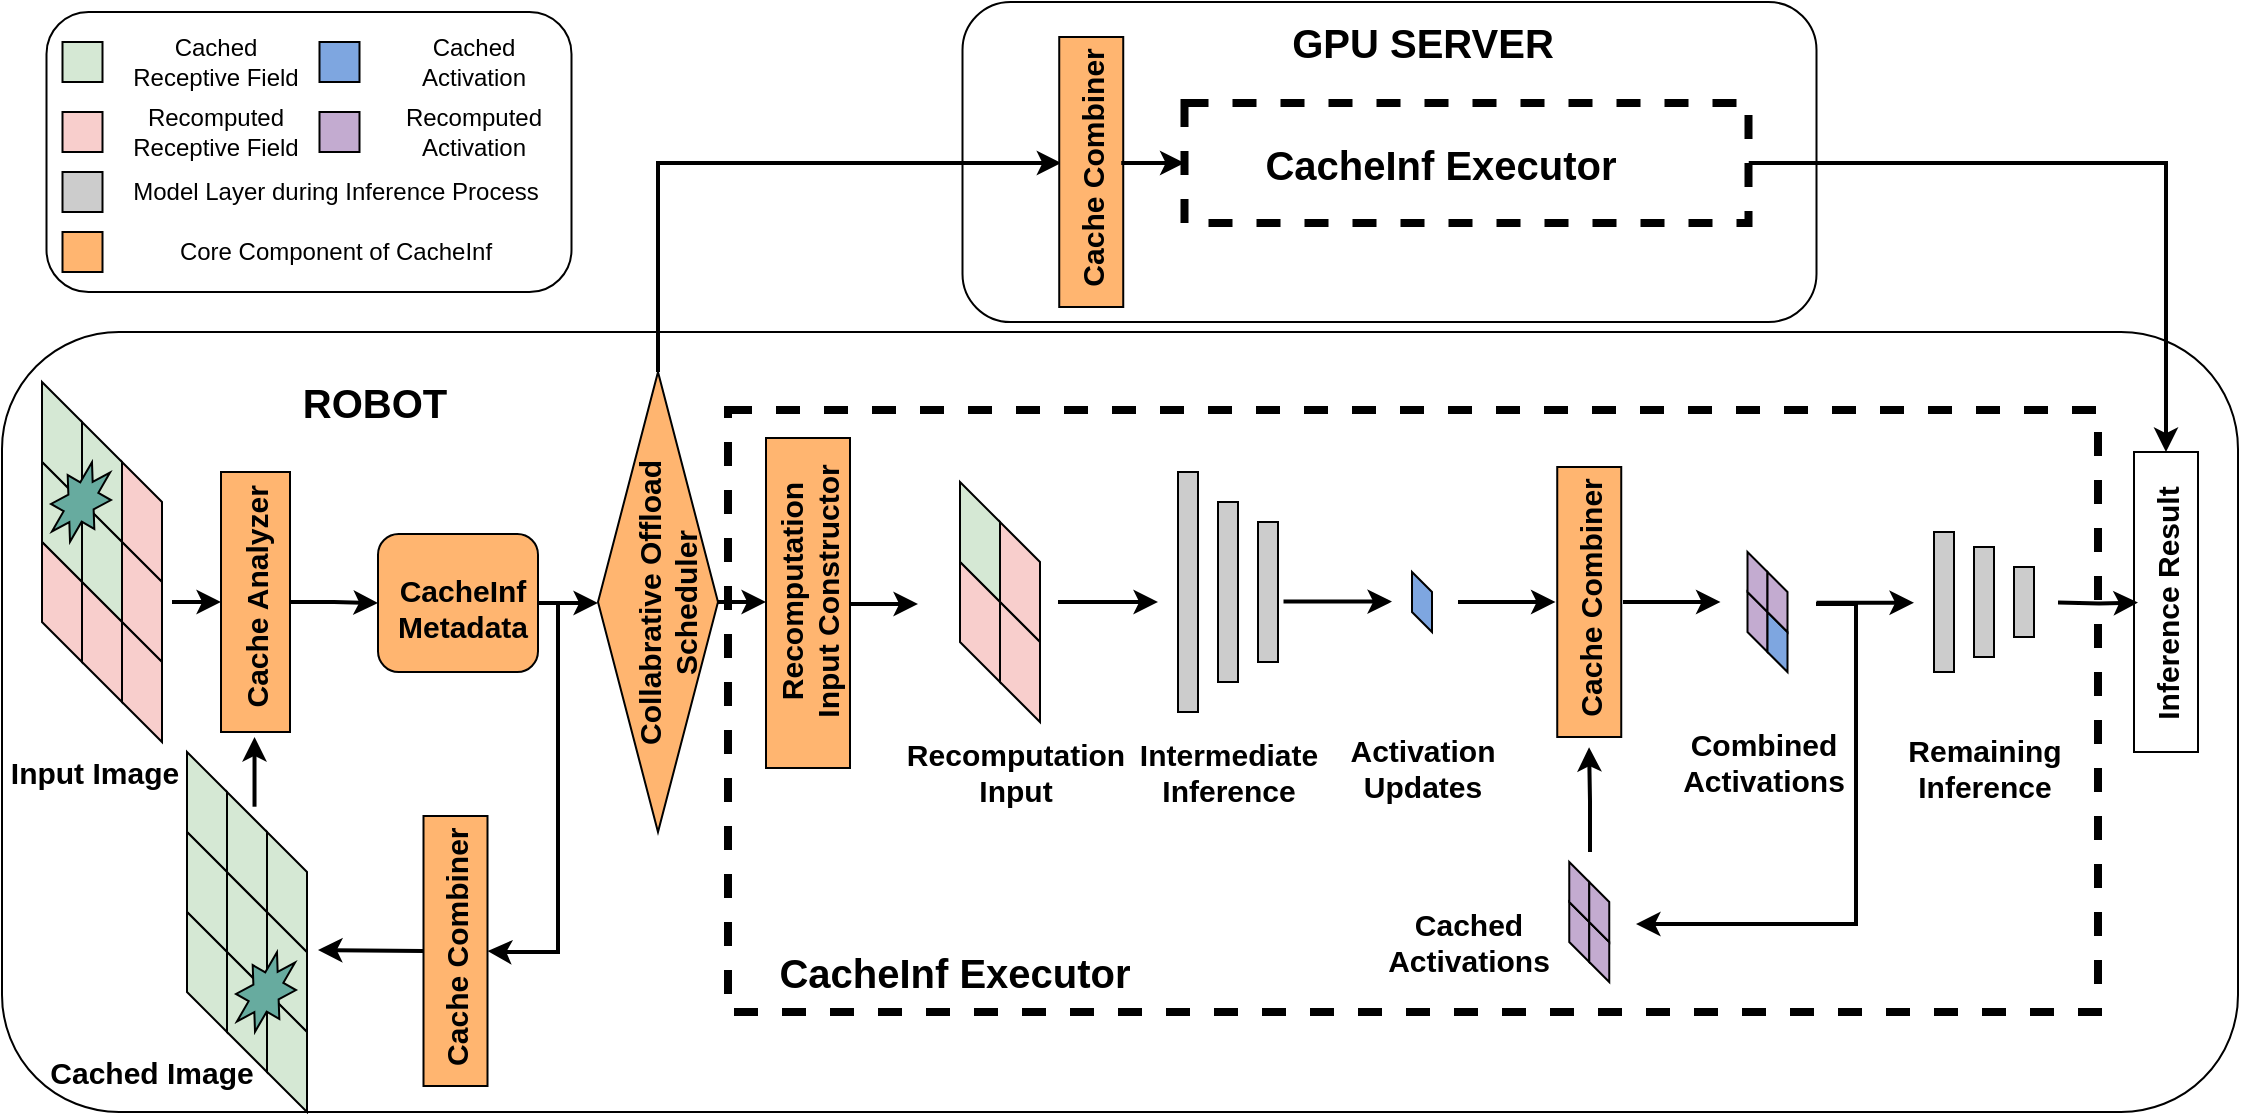 <mxfile version="24.8.1">
  <diagram name="第 1 页" id="CsyrJfl29s9d7gs8j59t">
    <mxGraphModel dx="1841" dy="990" grid="1" gridSize="10" guides="1" tooltips="1" connect="1" arrows="1" fold="1" page="1" pageScale="1" pageWidth="827" pageHeight="1169" math="0" shadow="0">
      <root>
        <mxCell id="0" />
        <mxCell id="1" parent="0" />
        <mxCell id="HTVJt9KxL0Byug9yU5Ul-169" value="" style="rounded=1;whiteSpace=wrap;html=1;" parent="1" vertex="1">
          <mxGeometry x="292" y="270" width="1118" height="390" as="geometry" />
        </mxCell>
        <mxCell id="LXEC9i3f_x69Kuti_juD-30" value="" style="whiteSpace=wrap;html=1;strokeWidth=4;dashed=1;" parent="1" vertex="1">
          <mxGeometry x="655" y="309" width="685" height="301" as="geometry" />
        </mxCell>
        <mxCell id="LXEC9i3f_x69Kuti_juD-16" style="edgeStyle=orthogonalEdgeStyle;rounded=0;orthogonalLoop=1;jettySize=auto;html=1;exitX=1;exitY=0.5;exitDx=0;exitDy=0;entryX=0;entryY=0.5;entryDx=0;entryDy=0;strokeWidth=2;" parent="1" source="LXEC9i3f_x69Kuti_juD-14" target="HTVJt9KxL0Byug9yU5Ul-55" edge="1">
          <mxGeometry relative="1" as="geometry" />
        </mxCell>
        <mxCell id="LXEC9i3f_x69Kuti_juD-17" style="edgeStyle=orthogonalEdgeStyle;rounded=0;orthogonalLoop=1;jettySize=auto;html=1;exitX=1;exitY=0.5;exitDx=0;exitDy=0;entryX=1;entryY=0.5;entryDx=0;entryDy=0;strokeWidth=2;" parent="1" source="LXEC9i3f_x69Kuti_juD-14" target="LXEC9i3f_x69Kuti_juD-4" edge="1">
          <mxGeometry relative="1" as="geometry">
            <Array as="points">
              <mxPoint x="570" y="406" />
              <mxPoint x="570" y="580" />
              <mxPoint x="544" y="580" />
            </Array>
          </mxGeometry>
        </mxCell>
        <mxCell id="LXEC9i3f_x69Kuti_juD-14" value="" style="whiteSpace=wrap;html=1;fillColor=#FFB570;rounded=1;" parent="1" vertex="1">
          <mxGeometry x="480" y="371" width="80" height="69" as="geometry" />
        </mxCell>
        <mxCell id="HTVJt9KxL0Byug9yU5Ul-193" value="" style="rounded=1;whiteSpace=wrap;html=1;" parent="1" vertex="1">
          <mxGeometry x="314.25" y="110" width="262.5" height="140" as="geometry" />
        </mxCell>
        <mxCell id="HTVJt9KxL0Byug9yU5Ul-5" value="" style="shape=parallelogram;perimeter=parallelogramPerimeter;whiteSpace=wrap;html=1;fixedSize=1;rotation=90;size=20;fillColor=#D5E8D4;gradientColor=none;" parent="1" vertex="1">
          <mxGeometry x="292" y="315" width="60" height="20" as="geometry" />
        </mxCell>
        <mxCell id="HTVJt9KxL0Byug9yU5Ul-6" value="" style="shape=parallelogram;perimeter=parallelogramPerimeter;whiteSpace=wrap;html=1;fixedSize=1;rotation=90;size=20;fillColor=#D5E8D4;gradientColor=none;" parent="1" vertex="1">
          <mxGeometry x="312" y="335" width="60" height="20" as="geometry" />
        </mxCell>
        <mxCell id="HTVJt9KxL0Byug9yU5Ul-7" value="" style="shape=parallelogram;perimeter=parallelogramPerimeter;whiteSpace=wrap;html=1;fixedSize=1;rotation=90;size=20;fillColor=#F8CECC;" parent="1" vertex="1">
          <mxGeometry x="332" y="355" width="60" height="20" as="geometry" />
        </mxCell>
        <mxCell id="HTVJt9KxL0Byug9yU5Ul-8" value="" style="shape=parallelogram;perimeter=parallelogramPerimeter;whiteSpace=wrap;html=1;fixedSize=1;rotation=90;size=20;fillColor=#F8CECC;" parent="1" vertex="1">
          <mxGeometry x="332" y="395" width="60" height="20" as="geometry" />
        </mxCell>
        <mxCell id="HTVJt9KxL0Byug9yU5Ul-9" value="" style="shape=parallelogram;perimeter=parallelogramPerimeter;whiteSpace=wrap;html=1;fixedSize=1;rotation=90;size=20;fillColor=#D5E8D4;gradientColor=none;" parent="1" vertex="1">
          <mxGeometry x="312" y="375" width="60" height="20" as="geometry" />
        </mxCell>
        <mxCell id="HTVJt9KxL0Byug9yU5Ul-10" value="" style="shape=parallelogram;perimeter=parallelogramPerimeter;whiteSpace=wrap;html=1;fixedSize=1;rotation=90;size=20;fillColor=#D5E8D4;gradientColor=none;" parent="1" vertex="1">
          <mxGeometry x="292" y="355" width="60" height="20" as="geometry" />
        </mxCell>
        <mxCell id="HTVJt9KxL0Byug9yU5Ul-11" value="" style="shape=parallelogram;perimeter=parallelogramPerimeter;whiteSpace=wrap;html=1;fixedSize=1;rotation=90;size=20;fillColor=#F8CECC;" parent="1" vertex="1">
          <mxGeometry x="292" y="395" width="60" height="20" as="geometry" />
        </mxCell>
        <mxCell id="HTVJt9KxL0Byug9yU5Ul-12" value="" style="shape=parallelogram;perimeter=parallelogramPerimeter;whiteSpace=wrap;html=1;fixedSize=1;rotation=90;size=20;fillColor=#F8CECC;" parent="1" vertex="1">
          <mxGeometry x="312" y="415" width="60" height="20" as="geometry" />
        </mxCell>
        <mxCell id="HTVJt9KxL0Byug9yU5Ul-13" value="" style="shape=parallelogram;perimeter=parallelogramPerimeter;whiteSpace=wrap;html=1;fixedSize=1;rotation=90;size=20;fillColor=#F8CECC;" parent="1" vertex="1">
          <mxGeometry x="332" y="435" width="60" height="20" as="geometry" />
        </mxCell>
        <mxCell id="HTVJt9KxL0Byug9yU5Ul-18" value="" style="verticalLabelPosition=bottom;verticalAlign=top;html=1;shape=mxgraph.basic.8_point_star;rotation=30;fillColor=#67AB9F;" parent="1" vertex="1">
          <mxGeometry x="319" y="335" width="25" height="40" as="geometry" />
        </mxCell>
        <mxCell id="HTVJt9KxL0Byug9yU5Ul-19" value="" style="shape=parallelogram;perimeter=parallelogramPerimeter;whiteSpace=wrap;html=1;fixedSize=1;rotation=90;size=20;fillColor=#D5E8D4;gradientColor=none;" parent="1" vertex="1">
          <mxGeometry x="384.5" y="560" width="60" height="20" as="geometry" />
        </mxCell>
        <mxCell id="HTVJt9KxL0Byug9yU5Ul-20" value="" style="shape=parallelogram;perimeter=parallelogramPerimeter;whiteSpace=wrap;html=1;fixedSize=1;rotation=90;size=20;fillColor=#D5E8D4;gradientColor=none;" parent="1" vertex="1">
          <mxGeometry x="404.5" y="580" width="60" height="20" as="geometry" />
        </mxCell>
        <mxCell id="HTVJt9KxL0Byug9yU5Ul-23" value="" style="shape=parallelogram;perimeter=parallelogramPerimeter;whiteSpace=wrap;html=1;fixedSize=1;rotation=90;size=20;fillColor=#D5E8D4;gradientColor=none;" parent="1" vertex="1">
          <mxGeometry x="404.5" y="620" width="60" height="20" as="geometry" />
        </mxCell>
        <mxCell id="HTVJt9KxL0Byug9yU5Ul-24" value="" style="shape=parallelogram;perimeter=parallelogramPerimeter;whiteSpace=wrap;html=1;fixedSize=1;rotation=90;size=20;fillColor=#D5E8D4;gradientColor=none;" parent="1" vertex="1">
          <mxGeometry x="384.5" y="600" width="60" height="20" as="geometry" />
        </mxCell>
        <mxCell id="HTVJt9KxL0Byug9yU5Ul-28" value="" style="verticalLabelPosition=bottom;verticalAlign=top;html=1;shape=mxgraph.basic.8_point_star;rotation=30;fillColor=#67AB9F;" parent="1" vertex="1">
          <mxGeometry x="411.5" y="580" width="25" height="40" as="geometry" />
        </mxCell>
        <mxCell id="HTVJt9KxL0Byug9yU5Ul-29" value="" style="shape=parallelogram;perimeter=parallelogramPerimeter;whiteSpace=wrap;html=1;fixedSize=1;rotation=90;size=20;fillColor=#D5E8D4;gradientColor=none;" parent="1" vertex="1">
          <mxGeometry x="404.5" y="540" width="60" height="20" as="geometry" />
        </mxCell>
        <mxCell id="HTVJt9KxL0Byug9yU5Ul-30" value="" style="shape=parallelogram;perimeter=parallelogramPerimeter;whiteSpace=wrap;html=1;fixedSize=1;rotation=90;size=20;fillColor=#D5E8D4;gradientColor=none;" parent="1" vertex="1">
          <mxGeometry x="384.5" y="520" width="60" height="20" as="geometry" />
        </mxCell>
        <mxCell id="HTVJt9KxL0Byug9yU5Ul-31" value="" style="shape=parallelogram;perimeter=parallelogramPerimeter;whiteSpace=wrap;html=1;fixedSize=1;rotation=90;size=20;fillColor=#D5E8D4;gradientColor=none;" parent="1" vertex="1">
          <mxGeometry x="364.5" y="500" width="60" height="20" as="geometry" />
        </mxCell>
        <mxCell id="HTVJt9KxL0Byug9yU5Ul-32" value="" style="shape=parallelogram;perimeter=parallelogramPerimeter;whiteSpace=wrap;html=1;fixedSize=1;rotation=90;size=20;fillColor=#D5E8D4;gradientColor=none;" parent="1" vertex="1">
          <mxGeometry x="364.5" y="540" width="60" height="20" as="geometry" />
        </mxCell>
        <mxCell id="HTVJt9KxL0Byug9yU5Ul-34" value="" style="shape=parallelogram;perimeter=parallelogramPerimeter;whiteSpace=wrap;html=1;fixedSize=1;rotation=90;size=20;fillColor=#D5E8D4;gradientColor=none;" parent="1" vertex="1">
          <mxGeometry x="364.5" y="580" width="60" height="20" as="geometry" />
        </mxCell>
        <mxCell id="HTVJt9KxL0Byug9yU5Ul-40" style="edgeStyle=orthogonalEdgeStyle;rounded=0;orthogonalLoop=1;jettySize=auto;html=1;exitX=0;exitY=0.5;exitDx=0;exitDy=0;startArrow=classic;startFill=1;endArrow=none;endFill=0;strokeWidth=2;" parent="1" source="HTVJt9KxL0Byug9yU5Ul-37" edge="1">
          <mxGeometry relative="1" as="geometry">
            <mxPoint x="402.5" y="404.9" as="sourcePoint" />
            <mxPoint x="377" y="404.9" as="targetPoint" />
          </mxGeometry>
        </mxCell>
        <mxCell id="HTVJt9KxL0Byug9yU5Ul-37" value="" style="rounded=0;whiteSpace=wrap;html=1;fillColor=#FFB570;" parent="1" vertex="1">
          <mxGeometry x="401.5" y="340" width="34.5" height="130" as="geometry" />
        </mxCell>
        <mxCell id="LXEC9i3f_x69Kuti_juD-15" style="edgeStyle=orthogonalEdgeStyle;rounded=0;orthogonalLoop=1;jettySize=auto;html=1;exitX=1;exitY=0.5;exitDx=0;exitDy=0;entryX=0;entryY=0.5;entryDx=0;entryDy=0;strokeWidth=2;" parent="1" source="HTVJt9KxL0Byug9yU5Ul-37" target="LXEC9i3f_x69Kuti_juD-14" edge="1">
          <mxGeometry relative="1" as="geometry" />
        </mxCell>
        <mxCell id="HTVJt9KxL0Byug9yU5Ul-38" value="&lt;font size=&quot;1&quot; style=&quot;&quot;&gt;&lt;b style=&quot;font-size: 15px;&quot;&gt;&amp;nbsp;Cache Analyzer&lt;/b&gt;&lt;/font&gt;" style="text;html=1;align=center;verticalAlign=middle;whiteSpace=wrap;rounded=0;rotation=-90;" parent="1" vertex="1">
          <mxGeometry x="357.5" y="390" width="122.5" height="30" as="geometry" />
        </mxCell>
        <mxCell id="HTVJt9KxL0Byug9yU5Ul-41" value="&lt;font style=&quot;font-size: 15px;&quot;&gt;&lt;b&gt;Input Image&lt;/b&gt;&lt;/font&gt;" style="text;html=1;align=center;verticalAlign=middle;whiteSpace=wrap;rounded=0;" parent="1" vertex="1">
          <mxGeometry x="295" y="475" width="87" height="30" as="geometry" />
        </mxCell>
        <mxCell id="HTVJt9KxL0Byug9yU5Ul-42" value="&lt;font style=&quot;font-size: 15px;&quot;&gt;&lt;b&gt;Cached Image&lt;/b&gt;&lt;/font&gt;" style="text;html=1;align=center;verticalAlign=middle;whiteSpace=wrap;rounded=0;" parent="1" vertex="1">
          <mxGeometry x="311.5" y="625" width="110" height="30" as="geometry" />
        </mxCell>
        <mxCell id="HTVJt9KxL0Byug9yU5Ul-49" value="&lt;span style=&quot;font-size: 15px;&quot;&gt;&lt;b&gt;CacheInf Metadata&lt;/b&gt;&lt;/span&gt;" style="text;html=1;align=center;verticalAlign=middle;whiteSpace=wrap;rounded=0;" parent="1" vertex="1">
          <mxGeometry x="485.5" y="392.5" width="73.25" height="30" as="geometry" />
        </mxCell>
        <mxCell id="LXEC9i3f_x69Kuti_juD-24" style="edgeStyle=orthogonalEdgeStyle;rounded=0;orthogonalLoop=1;jettySize=auto;html=1;exitX=1;exitY=0.5;exitDx=0;exitDy=0;entryX=0;entryY=0.5;entryDx=0;entryDy=0;strokeWidth=2;" parent="1" source="HTVJt9KxL0Byug9yU5Ul-55" target="HTVJt9KxL0Byug9yU5Ul-60" edge="1">
          <mxGeometry relative="1" as="geometry" />
        </mxCell>
        <mxCell id="HTVJt9KxL0Byug9yU5Ul-55" value="" style="rhombus;whiteSpace=wrap;html=1;fillColor=#FFB570;" parent="1" vertex="1">
          <mxGeometry x="590" y="290" width="60" height="230" as="geometry" />
        </mxCell>
        <mxCell id="HTVJt9KxL0Byug9yU5Ul-59" value="&lt;b&gt;&lt;font style=&quot;font-size: 15px;&quot;&gt;Collabrative Offload Scheduler&lt;/font&gt;&lt;/b&gt;" style="text;html=1;align=center;verticalAlign=middle;whiteSpace=wrap;rounded=0;rotation=-90;" parent="1" vertex="1">
          <mxGeometry x="548.75" y="390.5" width="150" height="30" as="geometry" />
        </mxCell>
        <mxCell id="HTVJt9KxL0Byug9yU5Ul-60" value="" style="rounded=0;whiteSpace=wrap;html=1;fillColor=#FFB570;" parent="1" vertex="1">
          <mxGeometry x="674" y="323" width="42" height="165" as="geometry" />
        </mxCell>
        <mxCell id="HTVJt9KxL0Byug9yU5Ul-61" value="&lt;font style=&quot;font-size: 15px;&quot;&gt;&lt;b&gt;Recomputation Input Constructor&lt;/b&gt;&lt;/font&gt;" style="text;html=1;align=center;verticalAlign=middle;whiteSpace=wrap;rounded=0;rotation=-90;" parent="1" vertex="1">
          <mxGeometry x="630" y="384.5" width="130" height="30" as="geometry" />
        </mxCell>
        <mxCell id="HTVJt9KxL0Byug9yU5Ul-74" value="" style="shape=parallelogram;perimeter=parallelogramPerimeter;whiteSpace=wrap;html=1;fixedSize=1;rotation=90;size=20;fillColor=#D5E8D4;gradientColor=none;" parent="1" vertex="1">
          <mxGeometry x="751" y="365" width="60" height="20" as="geometry" />
        </mxCell>
        <mxCell id="HTVJt9KxL0Byug9yU5Ul-75" value="" style="shape=parallelogram;perimeter=parallelogramPerimeter;whiteSpace=wrap;html=1;fixedSize=1;rotation=90;size=20;fillColor=#F8CECC;gradientColor=none;" parent="1" vertex="1">
          <mxGeometry x="771" y="385" width="60" height="20" as="geometry" />
        </mxCell>
        <mxCell id="HTVJt9KxL0Byug9yU5Ul-78" value="" style="shape=parallelogram;perimeter=parallelogramPerimeter;whiteSpace=wrap;html=1;fixedSize=1;rotation=90;size=20;fillColor=#F8CECC;gradientColor=none;" parent="1" vertex="1">
          <mxGeometry x="771" y="425" width="60" height="20" as="geometry" />
        </mxCell>
        <mxCell id="HTVJt9KxL0Byug9yU5Ul-79" value="" style="shape=parallelogram;perimeter=parallelogramPerimeter;whiteSpace=wrap;html=1;fixedSize=1;rotation=90;size=20;fillColor=#F8CECC;gradientColor=none;" parent="1" vertex="1">
          <mxGeometry x="751" y="405" width="60" height="20" as="geometry" />
        </mxCell>
        <mxCell id="HTVJt9KxL0Byug9yU5Ul-84" value="&lt;font style=&quot;font-size: 15px;&quot;&gt;&lt;b&gt;Recomputation Input&lt;/b&gt;&lt;/font&gt;" style="text;html=1;align=center;verticalAlign=middle;whiteSpace=wrap;rounded=0;" parent="1" vertex="1">
          <mxGeometry x="744" y="475" width="110" height="30" as="geometry" />
        </mxCell>
        <mxCell id="HTVJt9KxL0Byug9yU5Ul-85" style="edgeStyle=orthogonalEdgeStyle;rounded=0;orthogonalLoop=1;jettySize=auto;html=1;startArrow=classic;startFill=1;endArrow=none;endFill=0;strokeWidth=2;entryX=1;entryY=0.5;entryDx=0;entryDy=0;" parent="1" target="HTVJt9KxL0Byug9yU5Ul-60" edge="1">
          <mxGeometry relative="1" as="geometry">
            <mxPoint x="750" y="406" as="sourcePoint" />
            <mxPoint x="732.5" y="404.81" as="targetPoint" />
          </mxGeometry>
        </mxCell>
        <mxCell id="HTVJt9KxL0Byug9yU5Ul-98" style="edgeStyle=orthogonalEdgeStyle;rounded=0;orthogonalLoop=1;jettySize=auto;html=1;startArrow=classic;startFill=1;endArrow=none;endFill=0;strokeWidth=2;" parent="1" edge="1">
          <mxGeometry relative="1" as="geometry">
            <mxPoint x="870" y="405" as="sourcePoint" />
            <mxPoint x="820" y="405" as="targetPoint" />
          </mxGeometry>
        </mxCell>
        <mxCell id="HTVJt9KxL0Byug9yU5Ul-99" value="&lt;font style=&quot;font-size: 15px;&quot;&gt;&lt;b&gt;Intermediate Inference&lt;/b&gt;&lt;/font&gt;" style="text;html=1;align=center;verticalAlign=middle;whiteSpace=wrap;rounded=0;" parent="1" vertex="1">
          <mxGeometry x="862.5" y="475" width="85" height="30" as="geometry" />
        </mxCell>
        <mxCell id="HTVJt9KxL0Byug9yU5Ul-100" value="" style="whiteSpace=wrap;html=1;shadow=0;gradientColor=none;gradientDirection=radial;glass=0;fillColor=#CCCCCC;fillStyle=auto;" parent="1" vertex="1">
          <mxGeometry x="880" y="340" width="10" height="120" as="geometry" />
        </mxCell>
        <mxCell id="HTVJt9KxL0Byug9yU5Ul-101" value="" style="whiteSpace=wrap;html=1;shadow=0;gradientColor=none;gradientDirection=radial;glass=0;fillColor=#CCCCCC;fillStyle=auto;" parent="1" vertex="1">
          <mxGeometry x="900" y="355" width="10" height="90" as="geometry" />
        </mxCell>
        <mxCell id="HTVJt9KxL0Byug9yU5Ul-102" value="" style="whiteSpace=wrap;html=1;shadow=0;gradientColor=none;gradientDirection=radial;glass=0;fillStyle=auto;fillColor=#CCCCCC;" parent="1" vertex="1">
          <mxGeometry x="920" y="365" width="10" height="70" as="geometry" />
        </mxCell>
        <mxCell id="HTVJt9KxL0Byug9yU5Ul-103" style="edgeStyle=orthogonalEdgeStyle;rounded=0;orthogonalLoop=1;jettySize=auto;html=1;startArrow=classic;startFill=1;endArrow=none;endFill=0;strokeWidth=2;" parent="1" edge="1">
          <mxGeometry relative="1" as="geometry">
            <mxPoint x="987" y="404.81" as="sourcePoint" />
            <mxPoint x="932.75" y="404.81" as="targetPoint" />
          </mxGeometry>
        </mxCell>
        <mxCell id="HTVJt9KxL0Byug9yU5Ul-107" value="&lt;font style=&quot;font-size: 15px;&quot;&gt;&lt;b&gt;Activation Updates&lt;/b&gt;&lt;/font&gt;&lt;div style=&quot;font-size: 15px;&quot;&gt;&lt;br&gt;&lt;/div&gt;" style="text;html=1;align=center;verticalAlign=middle;whiteSpace=wrap;rounded=0;" parent="1" vertex="1">
          <mxGeometry x="959.5" y="482" width="85" height="30" as="geometry" />
        </mxCell>
        <mxCell id="HTVJt9KxL0Byug9yU5Ul-112" style="edgeStyle=orthogonalEdgeStyle;rounded=0;orthogonalLoop=1;jettySize=auto;html=1;startArrow=classic;startFill=1;endArrow=none;endFill=0;strokeWidth=2;" parent="1" edge="1">
          <mxGeometry relative="1" as="geometry">
            <mxPoint x="1068.75" y="405" as="sourcePoint" />
            <mxPoint x="1020" y="405.0" as="targetPoint" />
          </mxGeometry>
        </mxCell>
        <mxCell id="HTVJt9KxL0Byug9yU5Ul-133" value="" style="shape=parallelogram;perimeter=parallelogramPerimeter;whiteSpace=wrap;html=1;fixedSize=1;rotation=90;size=10;fillColor=#7EA6E0;gradientColor=none;" parent="1" vertex="1">
          <mxGeometry x="987" y="400" width="30" height="10" as="geometry" />
        </mxCell>
        <mxCell id="HTVJt9KxL0Byug9yU5Ul-140" value="" style="shape=parallelogram;perimeter=parallelogramPerimeter;whiteSpace=wrap;html=1;fixedSize=1;rotation=90;size=10;fillColor=#C3ABD0;gradientColor=none;" parent="1" vertex="1">
          <mxGeometry x="1065.63" y="565" width="30" height="10" as="geometry" />
        </mxCell>
        <mxCell id="HTVJt9KxL0Byug9yU5Ul-141" value="" style="shape=parallelogram;perimeter=parallelogramPerimeter;whiteSpace=wrap;html=1;fixedSize=1;rotation=90;size=10;fillColor=#C3ABD0;gradientColor=none;" parent="1" vertex="1">
          <mxGeometry x="1075.63" y="575" width="30" height="10" as="geometry" />
        </mxCell>
        <mxCell id="HTVJt9KxL0Byug9yU5Ul-143" value="" style="shape=parallelogram;perimeter=parallelogramPerimeter;whiteSpace=wrap;html=1;fixedSize=1;rotation=90;size=10;fillColor=#C3ABD0;gradientColor=none;" parent="1" vertex="1">
          <mxGeometry x="1065.63" y="545" width="30" height="10" as="geometry" />
        </mxCell>
        <mxCell id="HTVJt9KxL0Byug9yU5Ul-144" value="" style="shape=parallelogram;perimeter=parallelogramPerimeter;whiteSpace=wrap;html=1;fixedSize=1;rotation=90;size=10;fillColor=#C3ABD0;gradientColor=none;" parent="1" vertex="1">
          <mxGeometry x="1075.63" y="555" width="30" height="10" as="geometry" />
        </mxCell>
        <mxCell id="HTVJt9KxL0Byug9yU5Ul-145" value="&lt;font style=&quot;font-size: 15px;&quot;&gt;&lt;b&gt;Cached Activations&lt;/b&gt;&lt;/font&gt;" style="text;html=1;align=center;verticalAlign=middle;whiteSpace=wrap;rounded=0;" parent="1" vertex="1">
          <mxGeometry x="974.63" y="560" width="101" height="30" as="geometry" />
        </mxCell>
        <mxCell id="HTVJt9KxL0Byug9yU5Ul-146" style="edgeStyle=orthogonalEdgeStyle;rounded=0;orthogonalLoop=1;jettySize=auto;html=1;startArrow=classic;startFill=1;endArrow=none;endFill=0;strokeWidth=2;" parent="1" edge="1">
          <mxGeometry relative="1" as="geometry">
            <mxPoint x="418.26" y="472.5" as="sourcePoint" />
            <mxPoint x="418.26" y="507.36" as="targetPoint" />
          </mxGeometry>
        </mxCell>
        <mxCell id="HTVJt9KxL0Byug9yU5Ul-147" style="edgeStyle=orthogonalEdgeStyle;rounded=0;orthogonalLoop=1;jettySize=auto;html=1;startArrow=classic;startFill=1;endArrow=none;endFill=0;strokeWidth=2;" parent="1" edge="1">
          <mxGeometry relative="1" as="geometry">
            <mxPoint x="1085.53" y="477.57" as="sourcePoint" />
            <mxPoint x="1086" y="530" as="targetPoint" />
          </mxGeometry>
        </mxCell>
        <mxCell id="HTVJt9KxL0Byug9yU5Ul-152" value="" style="shape=parallelogram;perimeter=parallelogramPerimeter;whiteSpace=wrap;html=1;fixedSize=1;rotation=90;size=10;fillColor=#C3ABD0;gradientColor=none;" parent="1" vertex="1">
          <mxGeometry x="1154.75" y="410" width="30" height="10" as="geometry" />
        </mxCell>
        <mxCell id="HTVJt9KxL0Byug9yU5Ul-153" value="" style="shape=parallelogram;perimeter=parallelogramPerimeter;whiteSpace=wrap;html=1;fixedSize=1;rotation=90;size=10;fillColor=#7EA6E0;gradientColor=none;" parent="1" vertex="1">
          <mxGeometry x="1164.75" y="420" width="30" height="10" as="geometry" />
        </mxCell>
        <mxCell id="HTVJt9KxL0Byug9yU5Ul-155" value="" style="shape=parallelogram;perimeter=parallelogramPerimeter;whiteSpace=wrap;html=1;fixedSize=1;rotation=90;size=10;fillColor=#C3ABD0;gradientColor=none;" parent="1" vertex="1">
          <mxGeometry x="1154.75" y="390" width="30" height="10" as="geometry" />
        </mxCell>
        <mxCell id="HTVJt9KxL0Byug9yU5Ul-156" value="" style="shape=parallelogram;perimeter=parallelogramPerimeter;whiteSpace=wrap;html=1;fixedSize=1;rotation=90;size=10;fillColor=#C3ABD0;gradientColor=none;" parent="1" vertex="1">
          <mxGeometry x="1164.75" y="400" width="30" height="10" as="geometry" />
        </mxCell>
        <mxCell id="HTVJt9KxL0Byug9yU5Ul-157" value="&lt;font style=&quot;font-size: 15px;&quot;&gt;&lt;b&gt;Combined Activations&lt;/b&gt;&lt;/font&gt;" style="text;html=1;align=center;verticalAlign=middle;whiteSpace=wrap;rounded=0;" parent="1" vertex="1">
          <mxGeometry x="1118" y="470" width="110" height="30" as="geometry" />
        </mxCell>
        <mxCell id="HTVJt9KxL0Byug9yU5Ul-159" value="" style="endArrow=classic;html=1;rounded=0;edgeStyle=orthogonalEdgeStyle;strokeWidth=2;" parent="1" edge="1">
          <mxGeometry width="50" height="50" relative="1" as="geometry">
            <mxPoint x="1199" y="406" as="sourcePoint" />
            <mxPoint x="1109" y="566" as="targetPoint" />
            <Array as="points">
              <mxPoint x="1219" y="406" />
              <mxPoint x="1219" y="566" />
            </Array>
          </mxGeometry>
        </mxCell>
        <mxCell id="HTVJt9KxL0Byug9yU5Ul-160" value="&lt;font style=&quot;font-size: 15px;&quot;&gt;&lt;b&gt;Remaining Inference&lt;/b&gt;&lt;/font&gt;" style="text;html=1;align=center;verticalAlign=middle;whiteSpace=wrap;rounded=0;" parent="1" vertex="1">
          <mxGeometry x="1241" y="472.5" width="85" height="30" as="geometry" />
        </mxCell>
        <mxCell id="HTVJt9KxL0Byug9yU5Ul-161" value="" style="whiteSpace=wrap;html=1;shadow=0;gradientColor=none;gradientDirection=radial;glass=0;fillColor=#CCCCCC;fillStyle=auto;" parent="1" vertex="1">
          <mxGeometry x="1258" y="370" width="10" height="70" as="geometry" />
        </mxCell>
        <mxCell id="HTVJt9KxL0Byug9yU5Ul-162" value="" style="whiteSpace=wrap;html=1;shadow=0;gradientColor=none;gradientDirection=radial;glass=0;fillColor=#CCCCCC;fillStyle=auto;" parent="1" vertex="1">
          <mxGeometry x="1278" y="377.5" width="10" height="55" as="geometry" />
        </mxCell>
        <mxCell id="HTVJt9KxL0Byug9yU5Ul-163" value="" style="whiteSpace=wrap;html=1;shadow=0;gradientColor=none;gradientDirection=radial;glass=0;fillStyle=auto;fillColor=#CCCCCC;" parent="1" vertex="1">
          <mxGeometry x="1298" y="387.5" width="10" height="35" as="geometry" />
        </mxCell>
        <mxCell id="HTVJt9KxL0Byug9yU5Ul-164" value="" style="rounded=0;whiteSpace=wrap;html=1;" parent="1" vertex="1">
          <mxGeometry x="1358" y="330" width="32" height="150" as="geometry" />
        </mxCell>
        <mxCell id="HTVJt9KxL0Byug9yU5Ul-165" value="&lt;font style=&quot;font-size: 15px;&quot;&gt;&lt;b&gt;Inference Result&lt;/b&gt;&lt;/font&gt;" style="text;html=1;align=center;verticalAlign=middle;whiteSpace=wrap;rounded=0;rotation=-90;" parent="1" vertex="1">
          <mxGeometry x="1314" y="390.5" width="120" height="30" as="geometry" />
        </mxCell>
        <mxCell id="HTVJt9KxL0Byug9yU5Ul-166" style="edgeStyle=orthogonalEdgeStyle;rounded=0;orthogonalLoop=1;jettySize=auto;html=1;startArrow=classic;startFill=1;endArrow=none;endFill=0;strokeWidth=2;" parent="1" edge="1">
          <mxGeometry relative="1" as="geometry">
            <mxPoint x="1360" y="405.25" as="sourcePoint" />
            <mxPoint x="1320" y="405.25" as="targetPoint" />
          </mxGeometry>
        </mxCell>
        <mxCell id="HTVJt9KxL0Byug9yU5Ul-168" value="&lt;font style=&quot;font-size: 20px;&quot;&gt;&lt;b&gt;CacheInf Executo&lt;/b&gt;&lt;/font&gt;&lt;b style=&quot;font-size: 20px; background-color: initial;&quot;&gt;r&lt;/b&gt;" style="text;html=1;align=center;verticalAlign=middle;whiteSpace=wrap;rounded=0;" parent="1" vertex="1">
          <mxGeometry x="657" y="575" width="223" height="30" as="geometry" />
        </mxCell>
        <mxCell id="HTVJt9KxL0Byug9yU5Ul-172" value="&lt;font style=&quot;font-size: 20px;&quot;&gt;&lt;b&gt;ROBOT&lt;/b&gt;&lt;/font&gt;" style="text;html=1;align=center;verticalAlign=middle;whiteSpace=wrap;rounded=0;" parent="1" vertex="1">
          <mxGeometry x="367" y="290" width="223" height="30" as="geometry" />
        </mxCell>
        <mxCell id="HTVJt9KxL0Byug9yU5Ul-173" value="" style="rounded=1;whiteSpace=wrap;html=1;" parent="1" vertex="1">
          <mxGeometry x="772.25" y="105" width="427" height="160" as="geometry" />
        </mxCell>
        <mxCell id="HTVJt9KxL0Byug9yU5Ul-174" value="&lt;font style=&quot;font-size: 20px;&quot;&gt;&lt;b&gt;GPU SERVER&lt;/b&gt;&lt;/font&gt;" style="text;html=1;align=center;verticalAlign=middle;whiteSpace=wrap;rounded=0;" parent="1" vertex="1">
          <mxGeometry x="892.25" y="110" width="220.5" height="30" as="geometry" />
        </mxCell>
        <mxCell id="HTVJt9KxL0Byug9yU5Ul-178" style="edgeStyle=orthogonalEdgeStyle;rounded=0;orthogonalLoop=1;jettySize=auto;html=1;exitX=1;exitY=0.5;exitDx=0;exitDy=0;entryX=0.5;entryY=0;entryDx=0;entryDy=0;strokeWidth=2;" parent="1" source="HTVJt9KxL0Byug9yU5Ul-175" target="HTVJt9KxL0Byug9yU5Ul-164" edge="1">
          <mxGeometry relative="1" as="geometry" />
        </mxCell>
        <mxCell id="HTVJt9KxL0Byug9yU5Ul-175" value="" style="whiteSpace=wrap;html=1;strokeWidth=4;dashed=1;" parent="1" vertex="1">
          <mxGeometry x="883.25" y="155.5" width="282" height="60" as="geometry" />
        </mxCell>
        <mxCell id="HTVJt9KxL0Byug9yU5Ul-176" value="&lt;font style=&quot;font-size: 20px;&quot;&gt;&lt;b&gt;CacheInf Executor&lt;/b&gt;&lt;/font&gt;" style="text;html=1;align=center;verticalAlign=middle;whiteSpace=wrap;rounded=0;" parent="1" vertex="1">
          <mxGeometry x="900.25" y="170.5" width="223" height="30" as="geometry" />
        </mxCell>
        <mxCell id="HTVJt9KxL0Byug9yU5Ul-177" style="edgeStyle=orthogonalEdgeStyle;rounded=0;orthogonalLoop=1;jettySize=auto;html=1;exitX=0.5;exitY=0;exitDx=0;exitDy=0;entryX=0.5;entryY=0;entryDx=0;entryDy=0;strokeWidth=2;" parent="1" source="HTVJt9KxL0Byug9yU5Ul-55" target="LXEC9i3f_x69Kuti_juD-32" edge="1">
          <mxGeometry relative="1" as="geometry" />
        </mxCell>
        <mxCell id="HTVJt9KxL0Byug9yU5Ul-180" value="" style="whiteSpace=wrap;html=1;aspect=fixed;fillColor=#D5E8D4;" parent="1" vertex="1">
          <mxGeometry x="322.25" y="125" width="20" height="20" as="geometry" />
        </mxCell>
        <mxCell id="HTVJt9KxL0Byug9yU5Ul-181" value="Cached Receptive Field" style="text;html=1;align=center;verticalAlign=middle;whiteSpace=wrap;rounded=0;" parent="1" vertex="1">
          <mxGeometry x="350.25" y="120" width="98" height="30" as="geometry" />
        </mxCell>
        <mxCell id="HTVJt9KxL0Byug9yU5Ul-182" value="" style="whiteSpace=wrap;html=1;aspect=fixed;fillColor=#F8CECC;" parent="1" vertex="1">
          <mxGeometry x="322.25" y="160" width="20" height="20" as="geometry" />
        </mxCell>
        <mxCell id="HTVJt9KxL0Byug9yU5Ul-183" value="Recomputed Receptive Field" style="text;html=1;align=center;verticalAlign=middle;whiteSpace=wrap;rounded=0;" parent="1" vertex="1">
          <mxGeometry x="350.25" y="155" width="98" height="30" as="geometry" />
        </mxCell>
        <mxCell id="HTVJt9KxL0Byug9yU5Ul-184" value="" style="whiteSpace=wrap;html=1;aspect=fixed;fillColor=#7EA6E0;" parent="1" vertex="1">
          <mxGeometry x="450.75" y="125" width="20" height="20" as="geometry" />
        </mxCell>
        <mxCell id="HTVJt9KxL0Byug9yU5Ul-185" value="Cached Activation" style="text;html=1;align=center;verticalAlign=middle;whiteSpace=wrap;rounded=0;" parent="1" vertex="1">
          <mxGeometry x="478.75" y="120" width="98" height="30" as="geometry" />
        </mxCell>
        <mxCell id="HTVJt9KxL0Byug9yU5Ul-186" value="" style="whiteSpace=wrap;html=1;aspect=fixed;fillColor=#C3ABD0;" parent="1" vertex="1">
          <mxGeometry x="450.75" y="160" width="20" height="20" as="geometry" />
        </mxCell>
        <mxCell id="HTVJt9KxL0Byug9yU5Ul-187" value="Recomputed Activation" style="text;html=1;align=center;verticalAlign=middle;whiteSpace=wrap;rounded=0;" parent="1" vertex="1">
          <mxGeometry x="478.75" y="155" width="98" height="30" as="geometry" />
        </mxCell>
        <mxCell id="HTVJt9KxL0Byug9yU5Ul-188" value="" style="whiteSpace=wrap;html=1;aspect=fixed;fillColor=#CCCCCC;" parent="1" vertex="1">
          <mxGeometry x="322.25" y="190" width="20" height="20" as="geometry" />
        </mxCell>
        <mxCell id="HTVJt9KxL0Byug9yU5Ul-189" value="Model Layer during Inference Process" style="text;html=1;align=center;verticalAlign=middle;whiteSpace=wrap;rounded=0;" parent="1" vertex="1">
          <mxGeometry x="356.25" y="185" width="206" height="30" as="geometry" />
        </mxCell>
        <mxCell id="HTVJt9KxL0Byug9yU5Ul-190" value="" style="whiteSpace=wrap;html=1;aspect=fixed;fillColor=#FFB570;" parent="1" vertex="1">
          <mxGeometry x="322.25" y="220" width="20" height="20" as="geometry" />
        </mxCell>
        <mxCell id="HTVJt9KxL0Byug9yU5Ul-191" value="Core Component of CacheInf" style="text;html=1;align=center;verticalAlign=middle;whiteSpace=wrap;rounded=0;" parent="1" vertex="1">
          <mxGeometry x="356.25" y="215" width="206" height="30" as="geometry" />
        </mxCell>
        <mxCell id="LXEC9i3f_x69Kuti_juD-25" style="edgeStyle=orthogonalEdgeStyle;rounded=0;orthogonalLoop=1;jettySize=auto;html=1;exitX=0;exitY=0.5;exitDx=0;exitDy=0;strokeWidth=2;" parent="1" source="LXEC9i3f_x69Kuti_juD-4" edge="1">
          <mxGeometry relative="1" as="geometry">
            <mxPoint x="450" y="579" as="targetPoint" />
          </mxGeometry>
        </mxCell>
        <mxCell id="LXEC9i3f_x69Kuti_juD-4" value="" style="rounded=0;whiteSpace=wrap;html=1;fillColor=#FFB570;" parent="1" vertex="1">
          <mxGeometry x="502.75" y="512" width="32" height="135" as="geometry" />
        </mxCell>
        <mxCell id="LXEC9i3f_x69Kuti_juD-5" value="&lt;font style=&quot;font-size: 15px;&quot;&gt;&lt;b&gt;Cache Combiner&amp;nbsp;&lt;/b&gt;&lt;/font&gt;" style="text;html=1;align=center;verticalAlign=middle;whiteSpace=wrap;rounded=0;rotation=-90;" parent="1" vertex="1">
          <mxGeometry x="453.13" y="560" width="131.25" height="30" as="geometry" />
        </mxCell>
        <mxCell id="LXEC9i3f_x69Kuti_juD-26" value="" style="rounded=0;whiteSpace=wrap;html=1;fillColor=#FFB570;" parent="1" vertex="1">
          <mxGeometry x="1069.62" y="337.5" width="32" height="135" as="geometry" />
        </mxCell>
        <mxCell id="LXEC9i3f_x69Kuti_juD-27" value="&lt;font style=&quot;font-size: 15px;&quot;&gt;&lt;b&gt;Cache Combiner&amp;nbsp;&lt;/b&gt;&lt;/font&gt;" style="text;html=1;align=center;verticalAlign=middle;whiteSpace=wrap;rounded=0;rotation=-90;" parent="1" vertex="1">
          <mxGeometry x="1020" y="385.5" width="131.25" height="30" as="geometry" />
        </mxCell>
        <mxCell id="LXEC9i3f_x69Kuti_juD-28" style="edgeStyle=orthogonalEdgeStyle;rounded=0;orthogonalLoop=1;jettySize=auto;html=1;startArrow=classic;startFill=1;endArrow=none;endFill=0;strokeWidth=2;" parent="1" edge="1">
          <mxGeometry relative="1" as="geometry">
            <mxPoint x="1151.25" y="405" as="sourcePoint" />
            <mxPoint x="1102.5" y="405.0" as="targetPoint" />
          </mxGeometry>
        </mxCell>
        <mxCell id="LXEC9i3f_x69Kuti_juD-29" style="edgeStyle=orthogonalEdgeStyle;rounded=0;orthogonalLoop=1;jettySize=auto;html=1;startArrow=classic;startFill=1;endArrow=none;endFill=0;strokeWidth=2;" parent="1" edge="1">
          <mxGeometry relative="1" as="geometry">
            <mxPoint x="1248" y="405.38" as="sourcePoint" />
            <mxPoint x="1199.25" y="405.38" as="targetPoint" />
          </mxGeometry>
        </mxCell>
        <mxCell id="LXEC9i3f_x69Kuti_juD-31" value="" style="rounded=0;whiteSpace=wrap;html=1;fillColor=#FFB570;" parent="1" vertex="1">
          <mxGeometry x="820.62" y="122.5" width="32" height="135" as="geometry" />
        </mxCell>
        <mxCell id="LXEC9i3f_x69Kuti_juD-33" style="edgeStyle=orthogonalEdgeStyle;rounded=0;orthogonalLoop=1;jettySize=auto;html=1;exitX=0.5;exitY=1;exitDx=0;exitDy=0;entryX=0;entryY=0.5;entryDx=0;entryDy=0;strokeWidth=2;" parent="1" source="LXEC9i3f_x69Kuti_juD-32" target="HTVJt9KxL0Byug9yU5Ul-175" edge="1">
          <mxGeometry relative="1" as="geometry" />
        </mxCell>
        <mxCell id="LXEC9i3f_x69Kuti_juD-32" value="&lt;font style=&quot;font-size: 15px;&quot;&gt;&lt;b&gt;Cache Combiner&amp;nbsp;&lt;/b&gt;&lt;/font&gt;" style="text;html=1;align=center;verticalAlign=middle;whiteSpace=wrap;rounded=0;rotation=-90;" parent="1" vertex="1">
          <mxGeometry x="771" y="170.5" width="131.25" height="30" as="geometry" />
        </mxCell>
      </root>
    </mxGraphModel>
  </diagram>
</mxfile>
